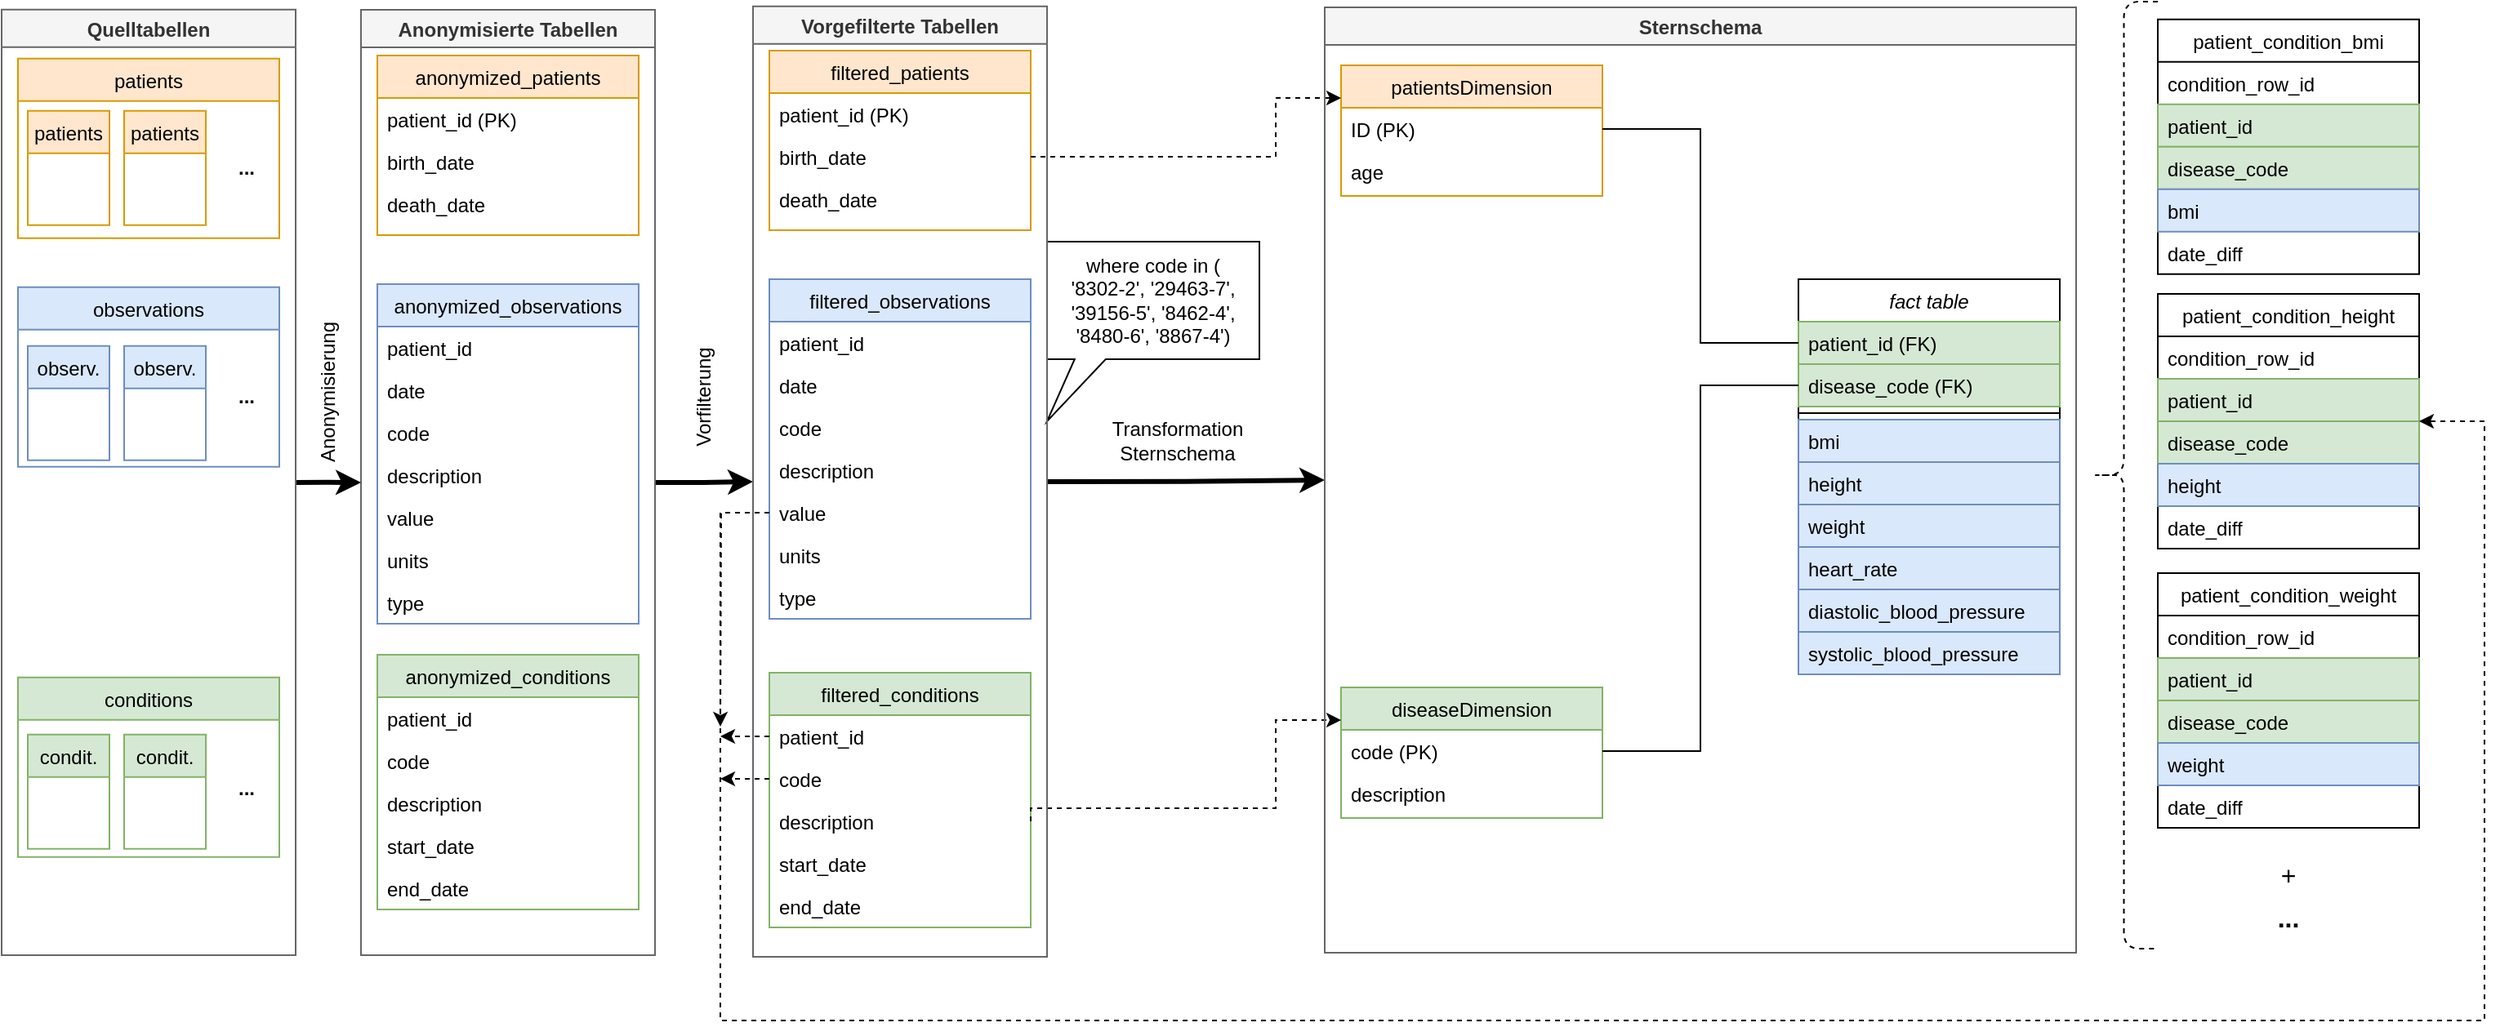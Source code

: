 <mxfile version="20.1.3" type="device"><diagram id="C5RBs43oDa-KdzZeNtuy" name="Page-1"><mxGraphModel dx="1865" dy="547" grid="1" gridSize="10" guides="1" tooltips="1" connect="1" arrows="1" fold="1" page="1" pageScale="1" pageWidth="827" pageHeight="1169" math="0" shadow="0"><root><mxCell id="WIyWlLk6GJQsqaUBKTNV-0"/><mxCell id="WIyWlLk6GJQsqaUBKTNV-1" parent="WIyWlLk6GJQsqaUBKTNV-0"/><mxCell id="zkfFHV4jXpPFQw0GAbJ--0" value="fact table" style="swimlane;fontStyle=2;align=center;verticalAlign=top;childLayout=stackLayout;horizontal=1;startSize=26;horizontalStack=0;resizeParent=1;resizeLast=0;collapsible=1;marginBottom=0;rounded=0;shadow=0;strokeWidth=1;" parent="WIyWlLk6GJQsqaUBKTNV-1" vertex="1"><mxGeometry x="1020" y="216" width="160" height="242" as="geometry"><mxRectangle x="230" y="140" width="160" height="26" as="alternateBounds"/></mxGeometry></mxCell><mxCell id="zkfFHV4jXpPFQw0GAbJ--1" value="patient_id (FK)" style="text;align=left;verticalAlign=top;spacingLeft=4;spacingRight=4;overflow=hidden;rotatable=0;points=[[0,0.5],[1,0.5]];portConstraint=eastwest;fontStyle=0;fillColor=#d5e8d4;strokeColor=#82b366;" parent="zkfFHV4jXpPFQw0GAbJ--0" vertex="1"><mxGeometry y="26" width="160" height="26" as="geometry"/></mxCell><mxCell id="qMmVZTo50jKwcGNxzZUX-9" value="disease_code (FK)" style="text;align=left;verticalAlign=top;spacingLeft=4;spacingRight=4;overflow=hidden;rotatable=0;points=[[0,0.5],[1,0.5]];portConstraint=eastwest;rounded=0;shadow=0;html=0;fontStyle=0;fillColor=#d5e8d4;strokeColor=#82b366;" parent="zkfFHV4jXpPFQw0GAbJ--0" vertex="1"><mxGeometry y="52" width="160" height="26" as="geometry"/></mxCell><mxCell id="zkfFHV4jXpPFQw0GAbJ--4" value="" style="line;html=1;strokeWidth=1;align=left;verticalAlign=middle;spacingTop=-1;spacingLeft=3;spacingRight=3;rotatable=0;labelPosition=right;points=[];portConstraint=eastwest;" parent="zkfFHV4jXpPFQw0GAbJ--0" vertex="1"><mxGeometry y="78" width="160" height="8" as="geometry"/></mxCell><mxCell id="qMmVZTo50jKwcGNxzZUX-28" value="bmi" style="text;align=left;verticalAlign=top;spacingLeft=4;spacingRight=4;overflow=hidden;rotatable=0;points=[[0,0.5],[1,0.5]];portConstraint=eastwest;fillColor=#dae8fc;strokeColor=#6c8ebf;" parent="zkfFHV4jXpPFQw0GAbJ--0" vertex="1"><mxGeometry y="86" width="160" height="26" as="geometry"/></mxCell><mxCell id="qMmVZTo50jKwcGNxzZUX-29" value="height" style="text;align=left;verticalAlign=top;spacingLeft=4;spacingRight=4;overflow=hidden;rotatable=0;points=[[0,0.5],[1,0.5]];portConstraint=eastwest;fillColor=#dae8fc;strokeColor=#6c8ebf;" parent="zkfFHV4jXpPFQw0GAbJ--0" vertex="1"><mxGeometry y="112" width="160" height="26" as="geometry"/></mxCell><mxCell id="zkfFHV4jXpPFQw0GAbJ--5" value="weight" style="text;align=left;verticalAlign=top;spacingLeft=4;spacingRight=4;overflow=hidden;rotatable=0;points=[[0,0.5],[1,0.5]];portConstraint=eastwest;fillColor=#dae8fc;strokeColor=#6c8ebf;" parent="zkfFHV4jXpPFQw0GAbJ--0" vertex="1"><mxGeometry y="138" width="160" height="26" as="geometry"/></mxCell><mxCell id="t4IKYssKCoXJ1zRdxXGO-13" value="heart_rate" style="text;align=left;verticalAlign=top;spacingLeft=4;spacingRight=4;overflow=hidden;rotatable=0;points=[[0,0.5],[1,0.5]];portConstraint=eastwest;fillColor=#dae8fc;strokeColor=#6c8ebf;" parent="zkfFHV4jXpPFQw0GAbJ--0" vertex="1"><mxGeometry y="164" width="160" height="26" as="geometry"/></mxCell><mxCell id="t4IKYssKCoXJ1zRdxXGO-14" value="diastolic_blood_pressure" style="text;align=left;verticalAlign=top;spacingLeft=4;spacingRight=4;overflow=hidden;rotatable=0;points=[[0,0.5],[1,0.5]];portConstraint=eastwest;fillColor=#dae8fc;strokeColor=#6c8ebf;" parent="zkfFHV4jXpPFQw0GAbJ--0" vertex="1"><mxGeometry y="190" width="160" height="26" as="geometry"/></mxCell><mxCell id="t4IKYssKCoXJ1zRdxXGO-15" value="systolic_blood_pressure" style="text;align=left;verticalAlign=top;spacingLeft=4;spacingRight=4;overflow=hidden;rotatable=0;points=[[0,0.5],[1,0.5]];portConstraint=eastwest;fillColor=#dae8fc;strokeColor=#6c8ebf;" parent="zkfFHV4jXpPFQw0GAbJ--0" vertex="1"><mxGeometry y="216" width="160" height="26" as="geometry"/></mxCell><mxCell id="zkfFHV4jXpPFQw0GAbJ--13" value="filtered_observations" style="swimlane;fontStyle=0;align=center;verticalAlign=top;childLayout=stackLayout;horizontal=1;startSize=26;horizontalStack=0;resizeParent=1;resizeLast=0;collapsible=1;marginBottom=0;rounded=0;shadow=0;strokeWidth=1;fillColor=#dae8fc;strokeColor=#6c8ebf;" parent="WIyWlLk6GJQsqaUBKTNV-1" vertex="1"><mxGeometry x="390" y="216" width="160" height="208" as="geometry"><mxRectangle x="340" y="380" width="170" height="26" as="alternateBounds"/></mxGeometry></mxCell><mxCell id="zkfFHV4jXpPFQw0GAbJ--14" value="patient_id" style="text;align=left;verticalAlign=top;spacingLeft=4;spacingRight=4;overflow=hidden;rotatable=0;points=[[0,0.5],[1,0.5]];portConstraint=eastwest;fontStyle=0" parent="zkfFHV4jXpPFQw0GAbJ--13" vertex="1"><mxGeometry y="26" width="160" height="26" as="geometry"/></mxCell><mxCell id="qMmVZTo50jKwcGNxzZUX-24" value="date" style="text;align=left;verticalAlign=top;spacingLeft=4;spacingRight=4;overflow=hidden;rotatable=0;points=[[0,0.5],[1,0.5]];portConstraint=eastwest;" parent="zkfFHV4jXpPFQw0GAbJ--13" vertex="1"><mxGeometry y="52" width="160" height="26" as="geometry"/></mxCell><mxCell id="qMmVZTo50jKwcGNxzZUX-25" value="code" style="text;align=left;verticalAlign=top;spacingLeft=4;spacingRight=4;overflow=hidden;rotatable=0;points=[[0,0.5],[1,0.5]];portConstraint=eastwest;" parent="zkfFHV4jXpPFQw0GAbJ--13" vertex="1"><mxGeometry y="78" width="160" height="26" as="geometry"/></mxCell><mxCell id="MTl4-KDIqjhqHCB-wZ2S-9" value="description" style="text;align=left;verticalAlign=top;spacingLeft=4;spacingRight=4;overflow=hidden;rotatable=0;points=[[0,0.5],[1,0.5]];portConstraint=eastwest;" parent="zkfFHV4jXpPFQw0GAbJ--13" vertex="1"><mxGeometry y="104" width="160" height="26" as="geometry"/></mxCell><mxCell id="MTl4-KDIqjhqHCB-wZ2S-10" value="value" style="text;align=left;verticalAlign=top;spacingLeft=4;spacingRight=4;overflow=hidden;rotatable=0;points=[[0,0.5],[1,0.5]];portConstraint=eastwest;" parent="zkfFHV4jXpPFQw0GAbJ--13" vertex="1"><mxGeometry y="130" width="160" height="26" as="geometry"/></mxCell><mxCell id="MTl4-KDIqjhqHCB-wZ2S-11" value="units" style="text;align=left;verticalAlign=top;spacingLeft=4;spacingRight=4;overflow=hidden;rotatable=0;points=[[0,0.5],[1,0.5]];portConstraint=eastwest;" parent="zkfFHV4jXpPFQw0GAbJ--13" vertex="1"><mxGeometry y="156" width="160" height="26" as="geometry"/></mxCell><mxCell id="qMmVZTo50jKwcGNxzZUX-26" value="type" style="text;align=left;verticalAlign=top;spacingLeft=4;spacingRight=4;overflow=hidden;rotatable=0;points=[[0,0.5],[1,0.5]];portConstraint=eastwest;" parent="zkfFHV4jXpPFQw0GAbJ--13" vertex="1"><mxGeometry y="182" width="160" height="26" as="geometry"/></mxCell><mxCell id="zkfFHV4jXpPFQw0GAbJ--17" value="patientsDimension" style="swimlane;fontStyle=0;align=center;verticalAlign=top;childLayout=stackLayout;horizontal=1;startSize=26;horizontalStack=0;resizeParent=1;resizeLast=0;collapsible=1;marginBottom=0;rounded=0;shadow=0;strokeWidth=1;fillColor=#ffe6cc;strokeColor=#d79b00;" parent="WIyWlLk6GJQsqaUBKTNV-1" vertex="1"><mxGeometry x="740" y="85" width="160" height="80" as="geometry"><mxRectangle x="550" y="140" width="160" height="26" as="alternateBounds"/></mxGeometry></mxCell><mxCell id="zkfFHV4jXpPFQw0GAbJ--18" value="ID (PK)" style="text;align=left;verticalAlign=top;spacingLeft=4;spacingRight=4;overflow=hidden;rotatable=0;points=[[0,0.5],[1,0.5]];portConstraint=eastwest;fontStyle=0" parent="zkfFHV4jXpPFQw0GAbJ--17" vertex="1"><mxGeometry y="26" width="160" height="26" as="geometry"/></mxCell><mxCell id="zkfFHV4jXpPFQw0GAbJ--19" value="age" style="text;align=left;verticalAlign=top;spacingLeft=4;spacingRight=4;overflow=hidden;rotatable=0;points=[[0,0.5],[1,0.5]];portConstraint=eastwest;rounded=0;shadow=0;html=0;" parent="zkfFHV4jXpPFQw0GAbJ--17" vertex="1"><mxGeometry y="52" width="160" height="26" as="geometry"/></mxCell><mxCell id="qMmVZTo50jKwcGNxzZUX-12" value="filtered_conditions" style="swimlane;fontStyle=0;align=center;verticalAlign=top;childLayout=stackLayout;horizontal=1;startSize=26;horizontalStack=0;resizeParent=1;resizeLast=0;collapsible=1;marginBottom=0;rounded=0;shadow=0;strokeWidth=1;fillColor=#d5e8d4;strokeColor=#82b366;" parent="WIyWlLk6GJQsqaUBKTNV-1" vertex="1"><mxGeometry x="390" y="457" width="160" height="156" as="geometry"><mxRectangle x="230" y="140" width="160" height="26" as="alternateBounds"/></mxGeometry></mxCell><mxCell id="qMmVZTo50jKwcGNxzZUX-14" value="patient_id" style="text;align=left;verticalAlign=top;spacingLeft=4;spacingRight=4;overflow=hidden;rotatable=0;points=[[0,0.5],[1,0.5]];portConstraint=eastwest;rounded=0;shadow=0;html=0;" parent="qMmVZTo50jKwcGNxzZUX-12" vertex="1"><mxGeometry y="26" width="160" height="26" as="geometry"/></mxCell><mxCell id="t4IKYssKCoXJ1zRdxXGO-10" value="code" style="text;align=left;verticalAlign=top;spacingLeft=4;spacingRight=4;overflow=hidden;rotatable=0;points=[[0,0.5],[1,0.5]];portConstraint=eastwest;rounded=0;shadow=0;html=0;" parent="qMmVZTo50jKwcGNxzZUX-12" vertex="1"><mxGeometry y="52" width="160" height="26" as="geometry"/></mxCell><mxCell id="t4IKYssKCoXJ1zRdxXGO-11" value="description" style="text;align=left;verticalAlign=top;spacingLeft=4;spacingRight=4;overflow=hidden;rotatable=0;points=[[0,0.5],[1,0.5]];portConstraint=eastwest;rounded=0;shadow=0;html=0;" parent="qMmVZTo50jKwcGNxzZUX-12" vertex="1"><mxGeometry y="78" width="160" height="26" as="geometry"/></mxCell><mxCell id="t4IKYssKCoXJ1zRdxXGO-12" value="start_date" style="text;align=left;verticalAlign=top;spacingLeft=4;spacingRight=4;overflow=hidden;rotatable=0;points=[[0,0.5],[1,0.5]];portConstraint=eastwest;rounded=0;shadow=0;html=0;" parent="qMmVZTo50jKwcGNxzZUX-12" vertex="1"><mxGeometry y="104" width="160" height="26" as="geometry"/></mxCell><mxCell id="MTl4-KDIqjhqHCB-wZ2S-8" value="end_date" style="text;align=left;verticalAlign=top;spacingLeft=4;spacingRight=4;overflow=hidden;rotatable=0;points=[[0,0.5],[1,0.5]];portConstraint=eastwest;rounded=0;shadow=0;html=0;" parent="qMmVZTo50jKwcGNxzZUX-12" vertex="1"><mxGeometry y="130" width="160" height="26" as="geometry"/></mxCell><mxCell id="t4IKYssKCoXJ1zRdxXGO-0" value="diseaseDimension" style="swimlane;fontStyle=0;align=center;verticalAlign=top;childLayout=stackLayout;horizontal=1;startSize=26;horizontalStack=0;resizeParent=1;resizeLast=0;collapsible=1;marginBottom=0;rounded=0;shadow=0;strokeWidth=1;fillColor=#d5e8d4;strokeColor=#82b366;" parent="WIyWlLk6GJQsqaUBKTNV-1" vertex="1"><mxGeometry x="740" y="466" width="160" height="80" as="geometry"><mxRectangle x="550" y="140" width="160" height="26" as="alternateBounds"/></mxGeometry></mxCell><mxCell id="t4IKYssKCoXJ1zRdxXGO-1" value="code (PK)" style="text;align=left;verticalAlign=top;spacingLeft=4;spacingRight=4;overflow=hidden;rotatable=0;points=[[0,0.5],[1,0.5]];portConstraint=eastwest;fontStyle=0" parent="t4IKYssKCoXJ1zRdxXGO-0" vertex="1"><mxGeometry y="26" width="160" height="26" as="geometry"/></mxCell><mxCell id="t4IKYssKCoXJ1zRdxXGO-2" value="description" style="text;align=left;verticalAlign=top;spacingLeft=4;spacingRight=4;overflow=hidden;rotatable=0;points=[[0,0.5],[1,0.5]];portConstraint=eastwest;rounded=0;shadow=0;html=0;" parent="t4IKYssKCoXJ1zRdxXGO-0" vertex="1"><mxGeometry y="52" width="160" height="26" as="geometry"/></mxCell><mxCell id="MTl4-KDIqjhqHCB-wZ2S-0" value="filtered_patients" style="swimlane;fontStyle=0;align=center;verticalAlign=top;childLayout=stackLayout;horizontal=1;startSize=26;horizontalStack=0;resizeParent=1;resizeLast=0;collapsible=1;marginBottom=0;rounded=0;shadow=0;strokeWidth=1;fillColor=#ffe6cc;strokeColor=#d79b00;" parent="WIyWlLk6GJQsqaUBKTNV-1" vertex="1"><mxGeometry x="390" y="76" width="160" height="110" as="geometry"><mxRectangle x="230" y="140" width="160" height="26" as="alternateBounds"/></mxGeometry></mxCell><mxCell id="MTl4-KDIqjhqHCB-wZ2S-2" value="patient_id (PK)" style="text;align=left;verticalAlign=top;spacingLeft=4;spacingRight=4;overflow=hidden;rotatable=0;points=[[0,0.5],[1,0.5]];portConstraint=eastwest;rounded=0;shadow=0;html=0;" parent="MTl4-KDIqjhqHCB-wZ2S-0" vertex="1"><mxGeometry y="26" width="160" height="26" as="geometry"/></mxCell><mxCell id="MTl4-KDIqjhqHCB-wZ2S-4" value="birth_date" style="text;align=left;verticalAlign=top;spacingLeft=4;spacingRight=4;overflow=hidden;rotatable=0;points=[[0,0.5],[1,0.5]];portConstraint=eastwest;rounded=0;shadow=0;html=0;" parent="MTl4-KDIqjhqHCB-wZ2S-0" vertex="1"><mxGeometry y="52" width="160" height="26" as="geometry"/></mxCell><mxCell id="MTl4-KDIqjhqHCB-wZ2S-5" value="death_date" style="text;align=left;verticalAlign=top;spacingLeft=4;spacingRight=4;overflow=hidden;rotatable=0;points=[[0,0.5],[1,0.5]];portConstraint=eastwest;rounded=0;shadow=0;html=0;" parent="MTl4-KDIqjhqHCB-wZ2S-0" vertex="1"><mxGeometry y="78" width="160" height="26" as="geometry"/></mxCell><mxCell id="MTl4-KDIqjhqHCB-wZ2S-13" value="where code in (&lt;br&gt;'8302-2', '29463-7', '39156-5', '8462-4', '8480-6', '8867-4')" style="shape=callout;whiteSpace=wrap;html=1;perimeter=calloutPerimeter;position2=0;size=38;position=0.13;base=19;" parent="WIyWlLk6GJQsqaUBKTNV-1" vertex="1"><mxGeometry x="560" y="193" width="130" height="110" as="geometry"/></mxCell><mxCell id="MTl4-KDIqjhqHCB-wZ2S-15" value="patient_condition_bmi" style="swimlane;fontStyle=0;align=center;verticalAlign=top;childLayout=stackLayout;horizontal=1;startSize=26;horizontalStack=0;resizeParent=1;resizeLast=0;collapsible=1;marginBottom=0;rounded=0;shadow=0;strokeWidth=1;" parent="WIyWlLk6GJQsqaUBKTNV-1" vertex="1"><mxGeometry x="1240" y="56.89" width="160" height="156" as="geometry"><mxRectangle x="230" y="140" width="160" height="26" as="alternateBounds"/></mxGeometry></mxCell><mxCell id="MTl4-KDIqjhqHCB-wZ2S-16" value="condition_row_id" style="text;align=left;verticalAlign=top;spacingLeft=4;spacingRight=4;overflow=hidden;rotatable=0;points=[[0,0.5],[1,0.5]];portConstraint=eastwest;rounded=0;shadow=0;html=0;" parent="MTl4-KDIqjhqHCB-wZ2S-15" vertex="1"><mxGeometry y="26" width="160" height="26" as="geometry"/></mxCell><mxCell id="MTl4-KDIqjhqHCB-wZ2S-17" value="patient_id" style="text;align=left;verticalAlign=top;spacingLeft=4;spacingRight=4;overflow=hidden;rotatable=0;points=[[0,0.5],[1,0.5]];portConstraint=eastwest;rounded=0;shadow=0;html=0;fillColor=#d5e8d4;strokeColor=#82b366;" parent="MTl4-KDIqjhqHCB-wZ2S-15" vertex="1"><mxGeometry y="52" width="160" height="26" as="geometry"/></mxCell><mxCell id="MTl4-KDIqjhqHCB-wZ2S-18" value="disease_code" style="text;align=left;verticalAlign=top;spacingLeft=4;spacingRight=4;overflow=hidden;rotatable=0;points=[[0,0.5],[1,0.5]];portConstraint=eastwest;rounded=0;shadow=0;html=0;fillColor=#d5e8d4;strokeColor=#82b366;" parent="MTl4-KDIqjhqHCB-wZ2S-15" vertex="1"><mxGeometry y="78" width="160" height="26" as="geometry"/></mxCell><mxCell id="MTl4-KDIqjhqHCB-wZ2S-19" value="bmi" style="text;align=left;verticalAlign=top;spacingLeft=4;spacingRight=4;overflow=hidden;rotatable=0;points=[[0,0.5],[1,0.5]];portConstraint=eastwest;rounded=0;shadow=0;html=0;fillColor=#dae8fc;strokeColor=#6c8ebf;" parent="MTl4-KDIqjhqHCB-wZ2S-15" vertex="1"><mxGeometry y="104" width="160" height="26" as="geometry"/></mxCell><mxCell id="MTl4-KDIqjhqHCB-wZ2S-20" value="date_diff" style="text;align=left;verticalAlign=top;spacingLeft=4;spacingRight=4;overflow=hidden;rotatable=0;points=[[0,0.5],[1,0.5]];portConstraint=eastwest;rounded=0;shadow=0;html=0;" parent="MTl4-KDIqjhqHCB-wZ2S-15" vertex="1"><mxGeometry y="130" width="160" height="26" as="geometry"/></mxCell><mxCell id="MTl4-KDIqjhqHCB-wZ2S-21" value="patient_condition_height" style="swimlane;fontStyle=0;align=center;verticalAlign=top;childLayout=stackLayout;horizontal=1;startSize=26;horizontalStack=0;resizeParent=1;resizeLast=0;collapsible=1;marginBottom=0;rounded=0;shadow=0;strokeWidth=1;" parent="WIyWlLk6GJQsqaUBKTNV-1" vertex="1"><mxGeometry x="1240" y="225" width="160" height="156" as="geometry"><mxRectangle x="230" y="140" width="160" height="26" as="alternateBounds"/></mxGeometry></mxCell><mxCell id="MTl4-KDIqjhqHCB-wZ2S-22" value="condition_row_id" style="text;align=left;verticalAlign=top;spacingLeft=4;spacingRight=4;overflow=hidden;rotatable=0;points=[[0,0.5],[1,0.5]];portConstraint=eastwest;rounded=0;shadow=0;html=0;" parent="MTl4-KDIqjhqHCB-wZ2S-21" vertex="1"><mxGeometry y="26" width="160" height="26" as="geometry"/></mxCell><mxCell id="MTl4-KDIqjhqHCB-wZ2S-23" value="patient_id" style="text;align=left;verticalAlign=top;spacingLeft=4;spacingRight=4;overflow=hidden;rotatable=0;points=[[0,0.5],[1,0.5]];portConstraint=eastwest;rounded=0;shadow=0;html=0;fillColor=#d5e8d4;strokeColor=#82b366;" parent="MTl4-KDIqjhqHCB-wZ2S-21" vertex="1"><mxGeometry y="52" width="160" height="26" as="geometry"/></mxCell><mxCell id="MTl4-KDIqjhqHCB-wZ2S-24" value="disease_code" style="text;align=left;verticalAlign=top;spacingLeft=4;spacingRight=4;overflow=hidden;rotatable=0;points=[[0,0.5],[1,0.5]];portConstraint=eastwest;rounded=0;shadow=0;html=0;fillColor=#d5e8d4;strokeColor=#82b366;" parent="MTl4-KDIqjhqHCB-wZ2S-21" vertex="1"><mxGeometry y="78" width="160" height="26" as="geometry"/></mxCell><mxCell id="MTl4-KDIqjhqHCB-wZ2S-25" value="height" style="text;align=left;verticalAlign=top;spacingLeft=4;spacingRight=4;overflow=hidden;rotatable=0;points=[[0,0.5],[1,0.5]];portConstraint=eastwest;rounded=0;shadow=0;html=0;fillColor=#dae8fc;strokeColor=#6c8ebf;" parent="MTl4-KDIqjhqHCB-wZ2S-21" vertex="1"><mxGeometry y="104" width="160" height="26" as="geometry"/></mxCell><mxCell id="MTl4-KDIqjhqHCB-wZ2S-26" value="date_diff" style="text;align=left;verticalAlign=top;spacingLeft=4;spacingRight=4;overflow=hidden;rotatable=0;points=[[0,0.5],[1,0.5]];portConstraint=eastwest;rounded=0;shadow=0;html=0;" parent="MTl4-KDIqjhqHCB-wZ2S-21" vertex="1"><mxGeometry y="130" width="160" height="26" as="geometry"/></mxCell><mxCell id="MTl4-KDIqjhqHCB-wZ2S-27" value="patient_condition_weight" style="swimlane;fontStyle=0;align=center;verticalAlign=top;childLayout=stackLayout;horizontal=1;startSize=26;horizontalStack=0;resizeParent=1;resizeLast=0;collapsible=1;marginBottom=0;rounded=0;shadow=0;strokeWidth=1;" parent="WIyWlLk6GJQsqaUBKTNV-1" vertex="1"><mxGeometry x="1240" y="396" width="160" height="156" as="geometry"><mxRectangle x="230" y="140" width="160" height="26" as="alternateBounds"/></mxGeometry></mxCell><mxCell id="MTl4-KDIqjhqHCB-wZ2S-28" value="condition_row_id" style="text;align=left;verticalAlign=top;spacingLeft=4;spacingRight=4;overflow=hidden;rotatable=0;points=[[0,0.5],[1,0.5]];portConstraint=eastwest;rounded=0;shadow=0;html=0;" parent="MTl4-KDIqjhqHCB-wZ2S-27" vertex="1"><mxGeometry y="26" width="160" height="26" as="geometry"/></mxCell><mxCell id="MTl4-KDIqjhqHCB-wZ2S-29" value="patient_id" style="text;align=left;verticalAlign=top;spacingLeft=4;spacingRight=4;overflow=hidden;rotatable=0;points=[[0,0.5],[1,0.5]];portConstraint=eastwest;rounded=0;shadow=0;html=0;fillColor=#d5e8d4;strokeColor=#82b366;" parent="MTl4-KDIqjhqHCB-wZ2S-27" vertex="1"><mxGeometry y="52" width="160" height="26" as="geometry"/></mxCell><mxCell id="MTl4-KDIqjhqHCB-wZ2S-30" value="disease_code" style="text;align=left;verticalAlign=top;spacingLeft=4;spacingRight=4;overflow=hidden;rotatable=0;points=[[0,0.5],[1,0.5]];portConstraint=eastwest;rounded=0;shadow=0;html=0;fillColor=#d5e8d4;strokeColor=#82b366;" parent="MTl4-KDIqjhqHCB-wZ2S-27" vertex="1"><mxGeometry y="78" width="160" height="26" as="geometry"/></mxCell><mxCell id="MTl4-KDIqjhqHCB-wZ2S-31" value="weight" style="text;align=left;verticalAlign=top;spacingLeft=4;spacingRight=4;overflow=hidden;rotatable=0;points=[[0,0.5],[1,0.5]];portConstraint=eastwest;rounded=0;shadow=0;html=0;fillColor=#dae8fc;strokeColor=#6c8ebf;" parent="MTl4-KDIqjhqHCB-wZ2S-27" vertex="1"><mxGeometry y="104" width="160" height="26" as="geometry"/></mxCell><mxCell id="MTl4-KDIqjhqHCB-wZ2S-32" value="date_diff" style="text;align=left;verticalAlign=top;spacingLeft=4;spacingRight=4;overflow=hidden;rotatable=0;points=[[0,0.5],[1,0.5]];portConstraint=eastwest;rounded=0;shadow=0;html=0;" parent="MTl4-KDIqjhqHCB-wZ2S-27" vertex="1"><mxGeometry y="130" width="160" height="26" as="geometry"/></mxCell><mxCell id="5xCJcdMKKyz4jh48oasc-56" style="edgeStyle=orthogonalEdgeStyle;rounded=0;orthogonalLoop=1;jettySize=auto;html=1;exitX=1;exitY=0.5;exitDx=0;exitDy=0;entryX=0;entryY=0.5;entryDx=0;entryDy=0;endArrow=classic;endFill=1;strokeWidth=3;" parent="WIyWlLk6GJQsqaUBKTNV-1" source="cdO47ENHXWpeeM8S2Q83-11" target="5xCJcdMKKyz4jh48oasc-42" edge="1"><mxGeometry relative="1" as="geometry"/></mxCell><mxCell id="cdO47ENHXWpeeM8S2Q83-11" value="Anonymisierte Tabellen" style="swimlane;fillColor=#f5f5f5;fontColor=#333333;strokeColor=#666666;" parent="WIyWlLk6GJQsqaUBKTNV-1" vertex="1"><mxGeometry x="140" y="51" width="180" height="579" as="geometry"/></mxCell><mxCell id="cdO47ENHXWpeeM8S2Q83-37" value="&lt;font style=&quot;font-size: 16px;&quot;&gt;&lt;b&gt;...&lt;/b&gt;&lt;/font&gt;" style="text;html=1;strokeColor=none;fillColor=none;align=center;verticalAlign=middle;whiteSpace=wrap;rounded=0;" parent="WIyWlLk6GJQsqaUBKTNV-1" vertex="1"><mxGeometry x="1290" y="592" width="60" height="30" as="geometry"/></mxCell><mxCell id="cdO47ENHXWpeeM8S2Q83-38" value="" style="shape=curlyBracket;whiteSpace=wrap;html=1;rounded=1;fontSize=16;rotation=0;size=0.5;strokeColor=default;dashed=1;" parent="WIyWlLk6GJQsqaUBKTNV-1" vertex="1"><mxGeometry x="1198.5" y="46" width="41.5" height="580" as="geometry"/></mxCell><mxCell id="cdO47ENHXWpeeM8S2Q83-42" value="+" style="text;html=1;strokeColor=none;fillColor=none;align=center;verticalAlign=middle;whiteSpace=wrap;rounded=0;fontSize=16;" parent="WIyWlLk6GJQsqaUBKTNV-1" vertex="1"><mxGeometry x="1305" y="566" width="30" height="30" as="geometry"/></mxCell><mxCell id="5xCJcdMKKyz4jh48oasc-0" value="anonymized_observations" style="swimlane;fontStyle=0;align=center;verticalAlign=top;childLayout=stackLayout;horizontal=1;startSize=26;horizontalStack=0;resizeParent=1;resizeLast=0;collapsible=1;marginBottom=0;rounded=0;shadow=0;strokeWidth=1;fillColor=#dae8fc;strokeColor=#6c8ebf;" parent="WIyWlLk6GJQsqaUBKTNV-1" vertex="1"><mxGeometry x="150" y="219" width="160" height="208" as="geometry"><mxRectangle x="340" y="380" width="170" height="26" as="alternateBounds"/></mxGeometry></mxCell><mxCell id="5xCJcdMKKyz4jh48oasc-1" value="patient_id" style="text;align=left;verticalAlign=top;spacingLeft=4;spacingRight=4;overflow=hidden;rotatable=0;points=[[0,0.5],[1,0.5]];portConstraint=eastwest;fontStyle=0" parent="5xCJcdMKKyz4jh48oasc-0" vertex="1"><mxGeometry y="26" width="160" height="26" as="geometry"/></mxCell><mxCell id="5xCJcdMKKyz4jh48oasc-2" value="date" style="text;align=left;verticalAlign=top;spacingLeft=4;spacingRight=4;overflow=hidden;rotatable=0;points=[[0,0.5],[1,0.5]];portConstraint=eastwest;" parent="5xCJcdMKKyz4jh48oasc-0" vertex="1"><mxGeometry y="52" width="160" height="26" as="geometry"/></mxCell><mxCell id="5xCJcdMKKyz4jh48oasc-3" value="code" style="text;align=left;verticalAlign=top;spacingLeft=4;spacingRight=4;overflow=hidden;rotatable=0;points=[[0,0.5],[1,0.5]];portConstraint=eastwest;" parent="5xCJcdMKKyz4jh48oasc-0" vertex="1"><mxGeometry y="78" width="160" height="26" as="geometry"/></mxCell><mxCell id="5xCJcdMKKyz4jh48oasc-4" value="description" style="text;align=left;verticalAlign=top;spacingLeft=4;spacingRight=4;overflow=hidden;rotatable=0;points=[[0,0.5],[1,0.5]];portConstraint=eastwest;" parent="5xCJcdMKKyz4jh48oasc-0" vertex="1"><mxGeometry y="104" width="160" height="26" as="geometry"/></mxCell><mxCell id="5xCJcdMKKyz4jh48oasc-5" value="value" style="text;align=left;verticalAlign=top;spacingLeft=4;spacingRight=4;overflow=hidden;rotatable=0;points=[[0,0.5],[1,0.5]];portConstraint=eastwest;" parent="5xCJcdMKKyz4jh48oasc-0" vertex="1"><mxGeometry y="130" width="160" height="26" as="geometry"/></mxCell><mxCell id="5xCJcdMKKyz4jh48oasc-6" value="units" style="text;align=left;verticalAlign=top;spacingLeft=4;spacingRight=4;overflow=hidden;rotatable=0;points=[[0,0.5],[1,0.5]];portConstraint=eastwest;" parent="5xCJcdMKKyz4jh48oasc-0" vertex="1"><mxGeometry y="156" width="160" height="26" as="geometry"/></mxCell><mxCell id="5xCJcdMKKyz4jh48oasc-7" value="type" style="text;align=left;verticalAlign=top;spacingLeft=4;spacingRight=4;overflow=hidden;rotatable=0;points=[[0,0.5],[1,0.5]];portConstraint=eastwest;" parent="5xCJcdMKKyz4jh48oasc-0" vertex="1"><mxGeometry y="182" width="160" height="26" as="geometry"/></mxCell><mxCell id="5xCJcdMKKyz4jh48oasc-8" value="anonymized_conditions" style="swimlane;fontStyle=0;align=center;verticalAlign=top;childLayout=stackLayout;horizontal=1;startSize=26;horizontalStack=0;resizeParent=1;resizeLast=0;collapsible=1;marginBottom=0;rounded=0;shadow=0;strokeWidth=1;fillColor=#d5e8d4;strokeColor=#82b366;" parent="WIyWlLk6GJQsqaUBKTNV-1" vertex="1"><mxGeometry x="150" y="446" width="160" height="156" as="geometry"><mxRectangle x="230" y="140" width="160" height="26" as="alternateBounds"/></mxGeometry></mxCell><mxCell id="5xCJcdMKKyz4jh48oasc-9" value="patient_id" style="text;align=left;verticalAlign=top;spacingLeft=4;spacingRight=4;overflow=hidden;rotatable=0;points=[[0,0.5],[1,0.5]];portConstraint=eastwest;rounded=0;shadow=0;html=0;" parent="5xCJcdMKKyz4jh48oasc-8" vertex="1"><mxGeometry y="26" width="160" height="26" as="geometry"/></mxCell><mxCell id="5xCJcdMKKyz4jh48oasc-10" value="code" style="text;align=left;verticalAlign=top;spacingLeft=4;spacingRight=4;overflow=hidden;rotatable=0;points=[[0,0.5],[1,0.5]];portConstraint=eastwest;rounded=0;shadow=0;html=0;" parent="5xCJcdMKKyz4jh48oasc-8" vertex="1"><mxGeometry y="52" width="160" height="26" as="geometry"/></mxCell><mxCell id="5xCJcdMKKyz4jh48oasc-11" value="description" style="text;align=left;verticalAlign=top;spacingLeft=4;spacingRight=4;overflow=hidden;rotatable=0;points=[[0,0.5],[1,0.5]];portConstraint=eastwest;rounded=0;shadow=0;html=0;" parent="5xCJcdMKKyz4jh48oasc-8" vertex="1"><mxGeometry y="78" width="160" height="26" as="geometry"/></mxCell><mxCell id="5xCJcdMKKyz4jh48oasc-12" value="start_date" style="text;align=left;verticalAlign=top;spacingLeft=4;spacingRight=4;overflow=hidden;rotatable=0;points=[[0,0.5],[1,0.5]];portConstraint=eastwest;rounded=0;shadow=0;html=0;" parent="5xCJcdMKKyz4jh48oasc-8" vertex="1"><mxGeometry y="104" width="160" height="26" as="geometry"/></mxCell><mxCell id="5xCJcdMKKyz4jh48oasc-13" value="end_date" style="text;align=left;verticalAlign=top;spacingLeft=4;spacingRight=4;overflow=hidden;rotatable=0;points=[[0,0.5],[1,0.5]];portConstraint=eastwest;rounded=0;shadow=0;html=0;" parent="5xCJcdMKKyz4jh48oasc-8" vertex="1"><mxGeometry y="130" width="160" height="26" as="geometry"/></mxCell><mxCell id="5xCJcdMKKyz4jh48oasc-14" value="anonymized_patients" style="swimlane;fontStyle=0;align=center;verticalAlign=top;childLayout=stackLayout;horizontal=1;startSize=26;horizontalStack=0;resizeParent=1;resizeLast=0;collapsible=1;marginBottom=0;rounded=0;shadow=0;strokeWidth=1;fillColor=#ffe6cc;strokeColor=#d79b00;" parent="WIyWlLk6GJQsqaUBKTNV-1" vertex="1"><mxGeometry x="150" y="79" width="160" height="110" as="geometry"><mxRectangle x="230" y="140" width="160" height="26" as="alternateBounds"/></mxGeometry></mxCell><mxCell id="5xCJcdMKKyz4jh48oasc-15" value="patient_id (PK)" style="text;align=left;verticalAlign=top;spacingLeft=4;spacingRight=4;overflow=hidden;rotatable=0;points=[[0,0.5],[1,0.5]];portConstraint=eastwest;rounded=0;shadow=0;html=0;" parent="5xCJcdMKKyz4jh48oasc-14" vertex="1"><mxGeometry y="26" width="160" height="26" as="geometry"/></mxCell><mxCell id="5xCJcdMKKyz4jh48oasc-16" value="birth_date" style="text;align=left;verticalAlign=top;spacingLeft=4;spacingRight=4;overflow=hidden;rotatable=0;points=[[0,0.5],[1,0.5]];portConstraint=eastwest;rounded=0;shadow=0;html=0;" parent="5xCJcdMKKyz4jh48oasc-14" vertex="1"><mxGeometry y="52" width="160" height="26" as="geometry"/></mxCell><mxCell id="5xCJcdMKKyz4jh48oasc-17" value="death_date" style="text;align=left;verticalAlign=top;spacingLeft=4;spacingRight=4;overflow=hidden;rotatable=0;points=[[0,0.5],[1,0.5]];portConstraint=eastwest;rounded=0;shadow=0;html=0;" parent="5xCJcdMKKyz4jh48oasc-14" vertex="1"><mxGeometry y="78" width="160" height="26" as="geometry"/></mxCell><mxCell id="5xCJcdMKKyz4jh48oasc-25" style="edgeStyle=orthogonalEdgeStyle;rounded=0;orthogonalLoop=1;jettySize=auto;html=1;exitX=1;exitY=0.5;exitDx=0;exitDy=0;dashed=1;entryX=0;entryY=0.25;entryDx=0;entryDy=0;" parent="WIyWlLk6GJQsqaUBKTNV-1" source="MTl4-KDIqjhqHCB-wZ2S-4" target="zkfFHV4jXpPFQw0GAbJ--17" edge="1"><mxGeometry relative="1" as="geometry"><mxPoint x="740" y="90" as="targetPoint"/><Array as="points"><mxPoint x="700" y="141"/><mxPoint x="700" y="105"/></Array></mxGeometry></mxCell><mxCell id="5xCJcdMKKyz4jh48oasc-26" style="edgeStyle=orthogonalEdgeStyle;rounded=0;orthogonalLoop=1;jettySize=auto;html=1;exitX=1;exitY=0.5;exitDx=0;exitDy=0;entryX=0;entryY=0.25;entryDx=0;entryDy=0;dashed=1;" parent="WIyWlLk6GJQsqaUBKTNV-1" source="t4IKYssKCoXJ1zRdxXGO-11" target="t4IKYssKCoXJ1zRdxXGO-0" edge="1"><mxGeometry relative="1" as="geometry"><Array as="points"><mxPoint x="550" y="540"/><mxPoint x="700" y="540"/><mxPoint x="700" y="486"/></Array></mxGeometry></mxCell><mxCell id="5xCJcdMKKyz4jh48oasc-27" style="edgeStyle=orthogonalEdgeStyle;rounded=0;orthogonalLoop=1;jettySize=auto;html=1;exitX=1;exitY=0.5;exitDx=0;exitDy=0;endArrow=none;endFill=0;" parent="WIyWlLk6GJQsqaUBKTNV-1" source="t4IKYssKCoXJ1zRdxXGO-1" target="qMmVZTo50jKwcGNxzZUX-9" edge="1"><mxGeometry relative="1" as="geometry"/></mxCell><mxCell id="5xCJcdMKKyz4jh48oasc-28" style="edgeStyle=orthogonalEdgeStyle;rounded=0;orthogonalLoop=1;jettySize=auto;html=1;exitX=1;exitY=0.5;exitDx=0;exitDy=0;entryX=0;entryY=0.5;entryDx=0;entryDy=0;endArrow=none;endFill=0;" parent="WIyWlLk6GJQsqaUBKTNV-1" source="zkfFHV4jXpPFQw0GAbJ--18" target="zkfFHV4jXpPFQw0GAbJ--1" edge="1"><mxGeometry relative="1" as="geometry"/></mxCell><mxCell id="5xCJcdMKKyz4jh48oasc-54" style="edgeStyle=orthogonalEdgeStyle;rounded=0;orthogonalLoop=1;jettySize=auto;html=1;exitX=1;exitY=0.5;exitDx=0;exitDy=0;endArrow=classic;endFill=1;strokeWidth=3;entryX=0;entryY=0.5;entryDx=0;entryDy=0;" parent="WIyWlLk6GJQsqaUBKTNV-1" source="5xCJcdMKKyz4jh48oasc-29" target="cdO47ENHXWpeeM8S2Q83-11" edge="1"><mxGeometry relative="1" as="geometry"><mxPoint x="140" y="331" as="targetPoint"/></mxGeometry></mxCell><mxCell id="5xCJcdMKKyz4jh48oasc-29" value="Quelltabellen" style="swimlane;fillColor=#f5f5f5;fontColor=#333333;strokeColor=#666666;" parent="WIyWlLk6GJQsqaUBKTNV-1" vertex="1"><mxGeometry x="-80" y="50.89" width="180" height="579.11" as="geometry"/></mxCell><mxCell id="5xCJcdMKKyz4jh48oasc-30" value="conditions" style="swimlane;fontStyle=0;align=center;verticalAlign=top;childLayout=stackLayout;horizontal=1;startSize=26;horizontalStack=0;resizeParent=1;resizeLast=0;collapsible=1;marginBottom=0;rounded=0;shadow=0;strokeWidth=1;fillColor=#d5e8d4;strokeColor=#82b366;" parent="5xCJcdMKKyz4jh48oasc-29" vertex="1"><mxGeometry x="10" y="409" width="160" height="110" as="geometry"><mxRectangle x="230" y="140" width="160" height="26" as="alternateBounds"/></mxGeometry></mxCell><mxCell id="5xCJcdMKKyz4jh48oasc-31" value="patients" style="swimlane;fontStyle=0;align=center;verticalAlign=top;childLayout=stackLayout;horizontal=1;startSize=26;horizontalStack=0;resizeParent=1;resizeLast=0;collapsible=1;marginBottom=0;rounded=0;shadow=0;strokeWidth=1;fillColor=#ffe6cc;strokeColor=#d79b00;" parent="5xCJcdMKKyz4jh48oasc-29" vertex="1"><mxGeometry x="16" y="62" width="50" height="70" as="geometry"><mxRectangle x="230" y="140" width="160" height="26" as="alternateBounds"/></mxGeometry></mxCell><mxCell id="5xCJcdMKKyz4jh48oasc-32" value="patients" style="swimlane;fontStyle=0;align=center;verticalAlign=top;childLayout=stackLayout;horizontal=1;startSize=26;horizontalStack=0;resizeParent=1;resizeLast=0;collapsible=1;marginBottom=0;rounded=0;shadow=0;strokeWidth=1;fillColor=#ffe6cc;strokeColor=#d79b00;" parent="5xCJcdMKKyz4jh48oasc-29" vertex="1"><mxGeometry x="75" y="62" width="50" height="70" as="geometry"><mxRectangle x="230" y="140" width="160" height="26" as="alternateBounds"/></mxGeometry></mxCell><mxCell id="5xCJcdMKKyz4jh48oasc-33" value="&lt;b&gt;...&lt;/b&gt;" style="text;html=1;strokeColor=none;fillColor=none;align=center;verticalAlign=middle;whiteSpace=wrap;rounded=0;" parent="5xCJcdMKKyz4jh48oasc-29" vertex="1"><mxGeometry x="125" y="82" width="50" height="30" as="geometry"/></mxCell><mxCell id="5xCJcdMKKyz4jh48oasc-34" value="observ." style="swimlane;fontStyle=0;align=center;verticalAlign=top;childLayout=stackLayout;horizontal=1;startSize=26;horizontalStack=0;resizeParent=1;resizeLast=0;collapsible=1;marginBottom=0;rounded=0;shadow=0;strokeWidth=1;fillColor=#dae8fc;strokeColor=#6c8ebf;" parent="5xCJcdMKKyz4jh48oasc-29" vertex="1"><mxGeometry x="16" y="206" width="50" height="70" as="geometry"><mxRectangle x="230" y="140" width="160" height="26" as="alternateBounds"/></mxGeometry></mxCell><mxCell id="5xCJcdMKKyz4jh48oasc-35" value="observ." style="swimlane;fontStyle=0;align=center;verticalAlign=top;childLayout=stackLayout;horizontal=1;startSize=26;horizontalStack=0;resizeParent=1;resizeLast=0;collapsible=1;marginBottom=0;rounded=0;shadow=0;strokeWidth=1;fillColor=#dae8fc;strokeColor=#6c8ebf;" parent="5xCJcdMKKyz4jh48oasc-29" vertex="1"><mxGeometry x="75" y="206" width="50" height="70" as="geometry"><mxRectangle x="230" y="140" width="160" height="26" as="alternateBounds"/></mxGeometry></mxCell><mxCell id="5xCJcdMKKyz4jh48oasc-36" value="&lt;b&gt;...&lt;/b&gt;" style="text;html=1;strokeColor=none;fillColor=none;align=center;verticalAlign=middle;whiteSpace=wrap;rounded=0;" parent="5xCJcdMKKyz4jh48oasc-29" vertex="1"><mxGeometry x="125" y="222" width="50" height="30" as="geometry"/></mxCell><mxCell id="5xCJcdMKKyz4jh48oasc-37" value="condit." style="swimlane;fontStyle=0;align=center;verticalAlign=top;childLayout=stackLayout;horizontal=1;startSize=26;horizontalStack=0;resizeParent=1;resizeLast=0;collapsible=1;marginBottom=0;rounded=0;shadow=0;strokeWidth=1;fillColor=#d5e8d4;strokeColor=#82b366;" parent="5xCJcdMKKyz4jh48oasc-29" vertex="1"><mxGeometry x="16" y="444" width="50" height="70" as="geometry"><mxRectangle x="230" y="140" width="160" height="26" as="alternateBounds"/></mxGeometry></mxCell><mxCell id="5xCJcdMKKyz4jh48oasc-38" value="condit." style="swimlane;fontStyle=0;align=center;verticalAlign=top;childLayout=stackLayout;horizontal=1;startSize=26;horizontalStack=0;resizeParent=1;resizeLast=0;collapsible=1;marginBottom=0;rounded=0;shadow=0;strokeWidth=1;fillColor=#d5e8d4;strokeColor=#82b366;" parent="5xCJcdMKKyz4jh48oasc-29" vertex="1"><mxGeometry x="75" y="444" width="50" height="70" as="geometry"><mxRectangle x="230" y="140" width="160" height="26" as="alternateBounds"/></mxGeometry></mxCell><mxCell id="5xCJcdMKKyz4jh48oasc-39" value="patients" style="swimlane;fontStyle=0;align=center;verticalAlign=top;childLayout=stackLayout;horizontal=1;startSize=26;horizontalStack=0;resizeParent=1;resizeLast=0;collapsible=1;marginBottom=0;rounded=0;shadow=0;strokeWidth=1;fillColor=#ffe6cc;strokeColor=#d79b00;" parent="5xCJcdMKKyz4jh48oasc-29" vertex="1"><mxGeometry x="10" y="30" width="160" height="110" as="geometry"><mxRectangle x="230" y="140" width="160" height="26" as="alternateBounds"/></mxGeometry></mxCell><mxCell id="5xCJcdMKKyz4jh48oasc-40" value="observations" style="swimlane;fontStyle=0;align=center;verticalAlign=top;childLayout=stackLayout;horizontal=1;startSize=26;horizontalStack=0;resizeParent=1;resizeLast=0;collapsible=1;marginBottom=0;rounded=0;shadow=0;strokeWidth=1;fillColor=#dae8fc;strokeColor=#6c8ebf;" parent="5xCJcdMKKyz4jh48oasc-29" vertex="1"><mxGeometry x="10" y="170" width="160" height="110" as="geometry"><mxRectangle x="230" y="140" width="160" height="26" as="alternateBounds"/></mxGeometry></mxCell><mxCell id="5xCJcdMKKyz4jh48oasc-41" value="&lt;b&gt;...&lt;/b&gt;" style="text;html=1;strokeColor=none;fillColor=none;align=center;verticalAlign=middle;whiteSpace=wrap;rounded=0;" parent="5xCJcdMKKyz4jh48oasc-29" vertex="1"><mxGeometry x="125" y="462" width="50" height="30" as="geometry"/></mxCell><mxCell id="5xCJcdMKKyz4jh48oasc-58" style="edgeStyle=orthogonalEdgeStyle;rounded=0;orthogonalLoop=1;jettySize=auto;html=1;exitX=1;exitY=0.5;exitDx=0;exitDy=0;entryX=0;entryY=0.5;entryDx=0;entryDy=0;endArrow=classic;endFill=1;strokeWidth=3;" parent="WIyWlLk6GJQsqaUBKTNV-1" source="5xCJcdMKKyz4jh48oasc-42" target="5xCJcdMKKyz4jh48oasc-43" edge="1"><mxGeometry relative="1" as="geometry"/></mxCell><mxCell id="5xCJcdMKKyz4jh48oasc-42" value="Vorgefilterte Tabellen" style="swimlane;fillColor=#f5f5f5;fontColor=#333333;strokeColor=#666666;startSize=23;" parent="WIyWlLk6GJQsqaUBKTNV-1" vertex="1"><mxGeometry x="380" y="48.89" width="180" height="582.11" as="geometry"/></mxCell><mxCell id="5xCJcdMKKyz4jh48oasc-43" value="Sternschema" style="swimlane;fillColor=#f5f5f5;fontColor=#333333;strokeColor=#666666;" parent="WIyWlLk6GJQsqaUBKTNV-1" vertex="1"><mxGeometry x="730" y="49.5" width="460" height="579" as="geometry"/></mxCell><mxCell id="5xCJcdMKKyz4jh48oasc-61" style="edgeStyle=orthogonalEdgeStyle;rounded=0;orthogonalLoop=1;jettySize=auto;html=1;exitX=0;exitY=0.5;exitDx=0;exitDy=0;entryX=1;entryY=0.5;entryDx=0;entryDy=0;dashed=1;endArrow=classic;endFill=1;strokeWidth=1;" parent="WIyWlLk6GJQsqaUBKTNV-1" source="MTl4-KDIqjhqHCB-wZ2S-10" target="MTl4-KDIqjhqHCB-wZ2S-21" edge="1"><mxGeometry relative="1" as="geometry"><Array as="points"><mxPoint x="360" y="359"/><mxPoint x="360" y="670"/><mxPoint x="1440" y="670"/><mxPoint x="1440" y="303"/></Array></mxGeometry></mxCell><mxCell id="5xCJcdMKKyz4jh48oasc-63" style="edgeStyle=orthogonalEdgeStyle;rounded=0;orthogonalLoop=1;jettySize=auto;html=1;exitX=0;exitY=0.5;exitDx=0;exitDy=0;dashed=1;endArrow=classic;endFill=1;strokeWidth=1;" parent="WIyWlLk6GJQsqaUBKTNV-1" source="t4IKYssKCoXJ1zRdxXGO-10" edge="1"><mxGeometry relative="1" as="geometry"><mxPoint x="360" y="521.857" as="targetPoint"/></mxGeometry></mxCell><mxCell id="5xCJcdMKKyz4jh48oasc-64" style="edgeStyle=orthogonalEdgeStyle;rounded=0;orthogonalLoop=1;jettySize=auto;html=1;exitX=0;exitY=0.5;exitDx=0;exitDy=0;dashed=1;endArrow=classic;endFill=1;strokeWidth=1;" parent="WIyWlLk6GJQsqaUBKTNV-1" source="MTl4-KDIqjhqHCB-wZ2S-10" edge="1"><mxGeometry relative="1" as="geometry"><mxPoint x="360" y="490" as="targetPoint"/></mxGeometry></mxCell><mxCell id="5xCJcdMKKyz4jh48oasc-65" style="edgeStyle=orthogonalEdgeStyle;rounded=0;orthogonalLoop=1;jettySize=auto;html=1;exitX=0;exitY=0.5;exitDx=0;exitDy=0;dashed=1;endArrow=classic;endFill=1;strokeWidth=1;" parent="WIyWlLk6GJQsqaUBKTNV-1" source="qMmVZTo50jKwcGNxzZUX-14" edge="1"><mxGeometry relative="1" as="geometry"><mxPoint x="360" y="496.143" as="targetPoint"/></mxGeometry></mxCell><mxCell id="5xCJcdMKKyz4jh48oasc-66" value="Anonymisierung" style="text;html=1;strokeColor=none;fillColor=none;align=center;verticalAlign=middle;whiteSpace=wrap;rounded=0;dashed=1;rotation=-90;" parent="WIyWlLk6GJQsqaUBKTNV-1" vertex="1"><mxGeometry x="90" y="270" width="60" height="30" as="geometry"/></mxCell><mxCell id="5xCJcdMKKyz4jh48oasc-67" value="Vorfilterung" style="text;html=1;strokeColor=none;fillColor=none;align=center;verticalAlign=middle;whiteSpace=wrap;rounded=0;dashed=1;rotation=-90;" parent="WIyWlLk6GJQsqaUBKTNV-1" vertex="1"><mxGeometry x="320" y="273" width="60" height="30" as="geometry"/></mxCell><mxCell id="5xCJcdMKKyz4jh48oasc-68" value="Transformation Sternschema" style="text;html=1;strokeColor=none;fillColor=none;align=center;verticalAlign=middle;whiteSpace=wrap;rounded=0;dashed=1;rotation=0;" parent="WIyWlLk6GJQsqaUBKTNV-1" vertex="1"><mxGeometry x="610" y="300" width="60" height="30" as="geometry"/></mxCell></root></mxGraphModel></diagram></mxfile>